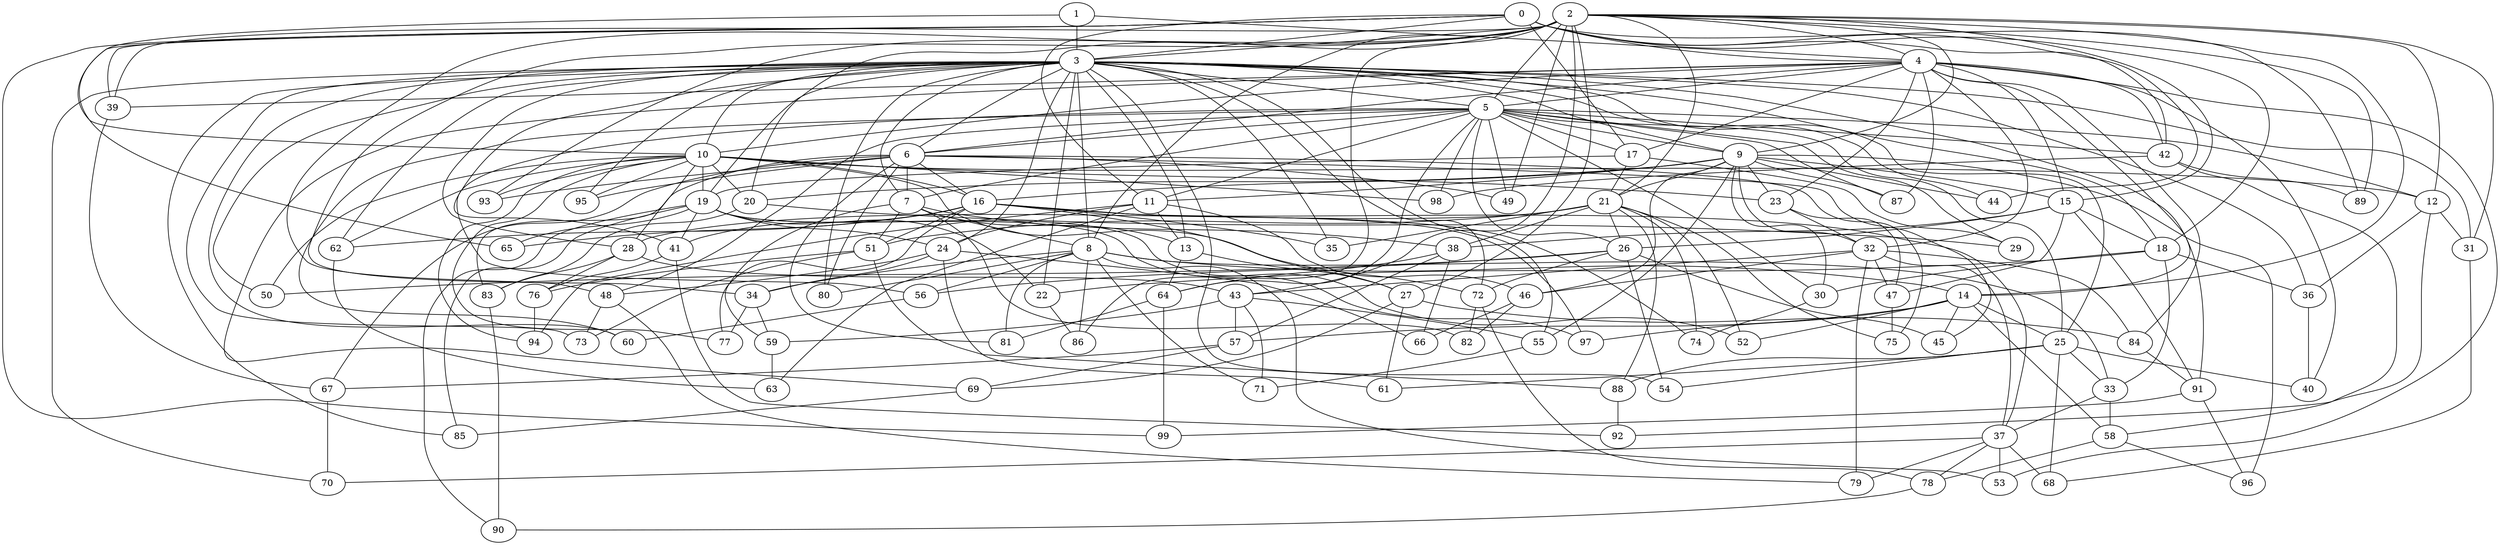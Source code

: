 strict graph "barabasi_albert_graph(100,3)" {
0;
1;
2;
3;
4;
5;
6;
7;
8;
9;
10;
11;
12;
13;
14;
15;
16;
17;
18;
19;
20;
21;
22;
23;
24;
25;
26;
27;
28;
29;
30;
31;
32;
33;
34;
35;
36;
37;
38;
39;
40;
41;
42;
43;
44;
45;
46;
47;
48;
49;
50;
51;
52;
53;
54;
55;
56;
57;
58;
59;
60;
61;
62;
63;
64;
65;
66;
67;
68;
69;
70;
71;
72;
73;
74;
75;
76;
77;
78;
79;
80;
81;
82;
83;
84;
85;
86;
87;
88;
89;
90;
91;
92;
93;
94;
95;
96;
97;
98;
99;
0 -- 65  [is_available=True, prob="0.526982022622"];
0 -- 3  [is_available=True, prob="0.757716881055"];
0 -- 4  [is_available=True, prob="1.0"];
0 -- 39  [is_available=True, prob="0.339183353969"];
0 -- 42  [is_available=True, prob="1.0"];
0 -- 11  [is_available=True, prob="0.185935183563"];
0 -- 44  [is_available=True, prob="0.214597700394"];
0 -- 17  [is_available=True, prob="0.589645621548"];
0 -- 18  [is_available=True, prob="0.539933167618"];
0 -- 99  [is_available=True, prob="0.195212057158"];
0 -- 89  [is_available=True, prob="1.0"];
1 -- 10  [is_available=True, prob="1.0"];
1 -- 3  [is_available=True, prob="1.0"];
1 -- 4  [is_available=True, prob="0.453724214287"];
2 -- 34  [is_available=True, prob="0.484390914238"];
2 -- 3  [is_available=True, prob="0.171233438794"];
2 -- 4  [is_available=True, prob="1.0"];
2 -- 5  [is_available=True, prob="0.339923208207"];
2 -- 39  [is_available=True, prob="0.099075022581"];
2 -- 8  [is_available=True, prob="0.978169658764"];
2 -- 9  [is_available=True, prob="0.704522177471"];
2 -- 43  [is_available=True, prob="1.0"];
2 -- 12  [is_available=True, prob="1.0"];
2 -- 14  [is_available=True, prob="0.0361620635759"];
2 -- 15  [is_available=True, prob="0.500852093932"];
2 -- 48  [is_available=True, prob="0.622631502803"];
2 -- 49  [is_available=True, prob="0.353887392774"];
2 -- 20  [is_available=True, prob="0.584293884126"];
2 -- 21  [is_available=True, prob="1.0"];
2 -- 86  [is_available=True, prob="1.0"];
2 -- 89  [is_available=True, prob="0.121640821615"];
2 -- 27  [is_available=True, prob="0.718524035684"];
2 -- 93  [is_available=True, prob="0.817573748521"];
2 -- 31  [is_available=True, prob="0.866105789399"];
3 -- 5  [is_available=True, prob="0.0542807053059"];
3 -- 6  [is_available=True, prob="0.84253012831"];
3 -- 7  [is_available=True, prob="0.489578153569"];
3 -- 8  [is_available=True, prob="1.0"];
3 -- 9  [is_available=True, prob="1.0"];
3 -- 10  [is_available=True, prob="1.0"];
3 -- 13  [is_available=True, prob="1.0"];
3 -- 18  [is_available=True, prob="0.00526994205995"];
3 -- 19  [is_available=True, prob="0.196439165534"];
3 -- 22  [is_available=True, prob="0.604298820452"];
3 -- 24  [is_available=True, prob="0.753994952809"];
3 -- 25  [is_available=True, prob="0.991915806771"];
3 -- 28  [is_available=True, prob="0.747763646302"];
3 -- 31  [is_available=True, prob="0.761163573504"];
3 -- 35  [is_available=True, prob="0.0701442556692"];
3 -- 36  [is_available=True, prob="0.499779424159"];
3 -- 41  [is_available=True, prob="0.0603735849799"];
3 -- 44  [is_available=True, prob="0.363703260249"];
3 -- 50  [is_available=True, prob="0.40987795732"];
3 -- 54  [is_available=True, prob="0.809519509239"];
3 -- 55  [is_available=True, prob="1.0"];
3 -- 60  [is_available=True, prob="0.142307340702"];
3 -- 62  [is_available=True, prob="0.46665005348"];
3 -- 70  [is_available=True, prob="0.917125049056"];
3 -- 72  [is_available=True, prob="0.660777360192"];
3 -- 73  [is_available=True, prob="0.801493629753"];
3 -- 80  [is_available=True, prob="0.326414755562"];
3 -- 85  [is_available=True, prob="1.0"];
3 -- 91  [is_available=True, prob="1.0"];
3 -- 95  [is_available=True, prob="1.0"];
4 -- 5  [is_available=True, prob="0.737845413194"];
4 -- 6  [is_available=True, prob="1.0"];
4 -- 32  [is_available=True, prob="0.0666740550444"];
4 -- 40  [is_available=True, prob="1.0"];
4 -- 10  [is_available=True, prob="0.266717342547"];
4 -- 39  [is_available=True, prob="0.869488321186"];
4 -- 14  [is_available=True, prob="1.0"];
4 -- 15  [is_available=True, prob="0.228187124699"];
4 -- 17  [is_available=True, prob="1.0"];
4 -- 84  [is_available=True, prob="0.935893841774"];
4 -- 53  [is_available=True, prob="0.655651762615"];
4 -- 23  [is_available=True, prob="0.218867784932"];
4 -- 87  [is_available=True, prob="0.268609401335"];
4 -- 42  [is_available=True, prob="0.708271479413"];
4 -- 69  [is_available=True, prob="0.290710900862"];
5 -- 64  [is_available=True, prob="0.881393236365"];
5 -- 49  [is_available=True, prob="1.0"];
5 -- 6  [is_available=True, prob="0.849609855382"];
5 -- 7  [is_available=True, prob="0.394865497989"];
5 -- 9  [is_available=True, prob="0.44315499971"];
5 -- 42  [is_available=True, prob="1.0"];
5 -- 11  [is_available=True, prob="0.653928297961"];
5 -- 12  [is_available=True, prob="0.255824160172"];
5 -- 98  [is_available=True, prob="1.0"];
5 -- 48  [is_available=True, prob="0.68325845075"];
5 -- 17  [is_available=True, prob="1.0"];
5 -- 87  [is_available=True, prob="0.607632425891"];
5 -- 56  [is_available=True, prob="1.0"];
5 -- 25  [is_available=True, prob="0.494590433528"];
5 -- 26  [is_available=True, prob="1.0"];
5 -- 60  [is_available=True, prob="0.675611250675"];
5 -- 29  [is_available=True, prob="0.755459309145"];
5 -- 30  [is_available=True, prob="0.382172353257"];
6 -- 80  [is_available=True, prob="0.218268416278"];
6 -- 83  [is_available=True, prob="1.0"];
6 -- 81  [is_available=True, prob="0.19712138217"];
6 -- 7  [is_available=True, prob="0.558766675029"];
6 -- 75  [is_available=True, prob="0.250719745469"];
6 -- 45  [is_available=True, prob="0.644693810569"];
6 -- 16  [is_available=True, prob="1.0"];
6 -- 49  [is_available=True, prob="0.906212963625"];
6 -- 67  [is_available=True, prob="0.235344087292"];
6 -- 93  [is_available=True, prob="0.64335417478"];
6 -- 95  [is_available=True, prob="1.0"];
7 -- 38  [is_available=True, prob="1.0"];
7 -- 8  [is_available=True, prob="0.247115100495"];
7 -- 13  [is_available=True, prob="0.268079620395"];
7 -- 82  [is_available=True, prob="0.864505341717"];
7 -- 51  [is_available=True, prob="0.83489230983"];
7 -- 59  [is_available=True, prob="0.323849906363"];
8 -- 33  [is_available=True, prob="0.0253653845167"];
8 -- 71  [is_available=True, prob="1.0"];
8 -- 34  [is_available=True, prob="0.635617959116"];
8 -- 14  [is_available=True, prob="0.917370186824"];
8 -- 80  [is_available=True, prob="0.657814167237"];
8 -- 81  [is_available=True, prob="0.747928590326"];
8 -- 53  [is_available=True, prob="0.00821651186791"];
8 -- 86  [is_available=True, prob="0.988388635323"];
8 -- 56  [is_available=True, prob="0.191286359441"];
9 -- 32  [is_available=True, prob="0.501404225857"];
9 -- 96  [is_available=True, prob="1.0"];
9 -- 11  [is_available=True, prob="0.994654814928"];
9 -- 44  [is_available=True, prob="1.0"];
9 -- 46  [is_available=True, prob="0.943837160669"];
9 -- 15  [is_available=True, prob="0.906471070182"];
9 -- 16  [is_available=True, prob="0.992535367686"];
9 -- 20  [is_available=True, prob="0.617566192721"];
9 -- 21  [is_available=True, prob="0.829001677568"];
9 -- 23  [is_available=True, prob="0.188805527508"];
9 -- 55  [is_available=True, prob="0.816108850009"];
9 -- 87  [is_available=True, prob="0.471354391436"];
9 -- 30  [is_available=True, prob="1.0"];
10 -- 98  [is_available=True, prob="0.899137953633"];
10 -- 72  [is_available=True, prob="0.554836804965"];
10 -- 12  [is_available=True, prob="0.394657521832"];
10 -- 77  [is_available=True, prob="0.325427391437"];
10 -- 16  [is_available=True, prob="0.900527985668"];
10 -- 50  [is_available=True, prob="1.0"];
10 -- 19  [is_available=True, prob="0.238767487695"];
10 -- 20  [is_available=True, prob="1.0"];
10 -- 94  [is_available=True, prob="0.495294026294"];
10 -- 23  [is_available=True, prob="0.805712942424"];
10 -- 28  [is_available=True, prob="0.881288549771"];
10 -- 93  [is_available=True, prob="1.0"];
10 -- 62  [is_available=True, prob="0.365970277084"];
10 -- 95  [is_available=True, prob="0.537030875912"];
11 -- 13  [is_available=True, prob="0.869457166408"];
11 -- 46  [is_available=True, prob="0.0974117358983"];
11 -- 24  [is_available=True, prob="0.70924521019"];
11 -- 94  [is_available=True, prob="1.0"];
11 -- 63  [is_available=True, prob="0.283944157424"];
12 -- 36  [is_available=True, prob="0.429075015844"];
12 -- 92  [is_available=True, prob="0.499105419798"];
12 -- 31  [is_available=True, prob="0.155508796217"];
13 -- 27  [is_available=True, prob="0.908746351861"];
13 -- 64  [is_available=True, prob="0.746383715208"];
14 -- 97  [is_available=True, prob="0.512568523564"];
14 -- 45  [is_available=True, prob="0.744864128608"];
14 -- 52  [is_available=True, prob="0.453155104979"];
14 -- 57  [is_available=True, prob="0.0299827932957"];
14 -- 25  [is_available=True, prob="1.0"];
14 -- 58  [is_available=True, prob="0.654001967357"];
15 -- 38  [is_available=True, prob="0.48941977843"];
15 -- 47  [is_available=True, prob="0.294250671616"];
15 -- 18  [is_available=True, prob="0.803478246889"];
15 -- 26  [is_available=True, prob="1.0"];
15 -- 91  [is_available=True, prob="0.172914555447"];
16 -- 65  [is_available=True, prob="0.141097497966"];
16 -- 35  [is_available=True, prob="0.114819343739"];
16 -- 37  [is_available=True, prob="1.0"];
16 -- 97  [is_available=True, prob="0.185727376582"];
16 -- 77  [is_available=True, prob="0.243701738911"];
16 -- 51  [is_available=True, prob="0.512938611036"];
16 -- 41  [is_available=True, prob="0.667046627761"];
16 -- 27  [is_available=True, prob="0.943779724743"];
16 -- 74  [is_available=True, prob="0.332606667449"];
16 -- 62  [is_available=True, prob="0.441570512717"];
17 -- 19  [is_available=True, prob="0.489525729762"];
17 -- 21  [is_available=True, prob="0.249613329835"];
17 -- 29  [is_available=True, prob="0.788349692458"];
18 -- 33  [is_available=True, prob="0.222057025789"];
18 -- 36  [is_available=True, prob="0.0376470123941"];
18 -- 22  [is_available=True, prob="0.235837361651"];
18 -- 30  [is_available=True, prob="0.126304817265"];
19 -- 65  [is_available=True, prob="0.710472153773"];
19 -- 97  [is_available=True, prob="0.957982649338"];
19 -- 41  [is_available=True, prob="1.0"];
19 -- 52  [is_available=True, prob="0.471770167775"];
19 -- 85  [is_available=True, prob="0.908722758295"];
19 -- 22  [is_available=True, prob="0.809539174958"];
19 -- 24  [is_available=True, prob="0.435955201086"];
19 -- 90  [is_available=True, prob="0.1282088277"];
20 -- 83  [is_available=True, prob="0.538966800147"];
20 -- 29  [is_available=True, prob="0.297660363857"];
21 -- 35  [is_available=True, prob="0.342633806176"];
21 -- 38  [is_available=True, prob="1.0"];
21 -- 74  [is_available=True, prob="0.463881969573"];
21 -- 75  [is_available=True, prob="0.389741012063"];
21 -- 51  [is_available=True, prob="0.732725661116"];
21 -- 52  [is_available=True, prob="0.092389704901"];
21 -- 88  [is_available=True, prob="0.421280046133"];
21 -- 26  [is_available=True, prob="0.605064398618"];
21 -- 28  [is_available=True, prob="0.955932117992"];
22 -- 86  [is_available=True, prob="1.0"];
23 -- 32  [is_available=True, prob="0.715528032656"];
23 -- 47  [is_available=True, prob="0.608415828676"];
24 -- 34  [is_available=True, prob="0.39834090624"];
24 -- 66  [is_available=True, prob="0.147852276058"];
24 -- 48  [is_available=True, prob="1.0"];
24 -- 61  [is_available=True, prob="0.640168662667"];
25 -- 33  [is_available=True, prob="0.61340919503"];
25 -- 68  [is_available=True, prob="0.643489605979"];
25 -- 40  [is_available=True, prob="1.0"];
25 -- 54  [is_available=True, prob="0.979298369446"];
25 -- 88  [is_available=True, prob="0.15728670825"];
25 -- 61  [is_available=True, prob="0.947135930928"];
26 -- 72  [is_available=True, prob="0.304400925541"];
26 -- 45  [is_available=True, prob="1.0"];
26 -- 50  [is_available=True, prob="1.0"];
26 -- 54  [is_available=True, prob="1.0"];
26 -- 56  [is_available=True, prob="1.0"];
27 -- 69  [is_available=True, prob="0.775278936424"];
27 -- 84  [is_available=True, prob="0.992492992411"];
27 -- 61  [is_available=True, prob="1.0"];
28 -- 43  [is_available=True, prob="0.937054905026"];
28 -- 76  [is_available=True, prob="0.291849482059"];
28 -- 83  [is_available=True, prob="0.397608302368"];
30 -- 74  [is_available=True, prob="0.194681045043"];
31 -- 68  [is_available=True, prob="0.397144989119"];
32 -- 37  [is_available=True, prob="1.0"];
32 -- 43  [is_available=True, prob="0.636362811441"];
32 -- 46  [is_available=True, prob="1.0"];
32 -- 47  [is_available=True, prob="0.533076605211"];
32 -- 84  [is_available=True, prob="0.0489276752647"];
32 -- 79  [is_available=True, prob="0.942641546429"];
33 -- 58  [is_available=True, prob="1.0"];
33 -- 37  [is_available=True, prob="0.880328640396"];
34 -- 59  [is_available=True, prob="0.0736615513713"];
34 -- 77  [is_available=True, prob="0.919424596828"];
36 -- 40  [is_available=True, prob="0.769228861319"];
37 -- 68  [is_available=True, prob="0.247858274154"];
37 -- 70  [is_available=True, prob="0.586891524269"];
37 -- 78  [is_available=True, prob="1.0"];
37 -- 79  [is_available=True, prob="0.177273568062"];
37 -- 53  [is_available=True, prob="1.0"];
38 -- 64  [is_available=True, prob="0.119839799922"];
38 -- 66  [is_available=True, prob="0.920507534635"];
38 -- 57  [is_available=True, prob="0.723120161215"];
39 -- 67  [is_available=True, prob="1.0"];
41 -- 76  [is_available=True, prob="0.444435269338"];
41 -- 92  [is_available=True, prob="0.397226625967"];
42 -- 98  [is_available=True, prob="1.0"];
42 -- 89  [is_available=True, prob="0.421021674899"];
42 -- 58  [is_available=True, prob="0.522808906329"];
43 -- 71  [is_available=True, prob="0.819702674834"];
43 -- 55  [is_available=True, prob="0.427347228008"];
43 -- 57  [is_available=True, prob="0.378200624761"];
43 -- 59  [is_available=True, prob="0.00756355182526"];
46 -- 66  [is_available=True, prob="0.587124632811"];
46 -- 82  [is_available=True, prob="0.784507953824"];
47 -- 75  [is_available=True, prob="0.350013174603"];
48 -- 73  [is_available=True, prob="1.0"];
48 -- 79  [is_available=True, prob="1.0"];
51 -- 73  [is_available=True, prob="0.326361268744"];
51 -- 76  [is_available=True, prob="0.94393433336"];
51 -- 88  [is_available=True, prob="0.974995543504"];
55 -- 71  [is_available=True, prob="0.64219755207"];
56 -- 60  [is_available=True, prob="1.0"];
57 -- 67  [is_available=True, prob="1.0"];
57 -- 69  [is_available=True, prob="1.0"];
58 -- 96  [is_available=True, prob="0.933479513657"];
58 -- 78  [is_available=True, prob="0.744997383614"];
59 -- 63  [is_available=True, prob="0.75126391708"];
62 -- 63  [is_available=True, prob="0.177098559296"];
64 -- 81  [is_available=True, prob="0.235275786964"];
64 -- 99  [is_available=True, prob="0.423381350256"];
67 -- 70  [is_available=True, prob="0.900141176769"];
69 -- 85  [is_available=True, prob="1.0"];
72 -- 82  [is_available=True, prob="0.765429232039"];
72 -- 78  [is_available=True, prob="0.405840649324"];
76 -- 94  [is_available=True, prob="1.0"];
78 -- 90  [is_available=True, prob="1.0"];
83 -- 90  [is_available=True, prob="0.598788324904"];
84 -- 91  [is_available=True, prob="0.855486347824"];
88 -- 92  [is_available=True, prob="1.0"];
91 -- 96  [is_available=True, prob="0.592815497166"];
91 -- 99  [is_available=True, prob="0.0411054619937"];
}
